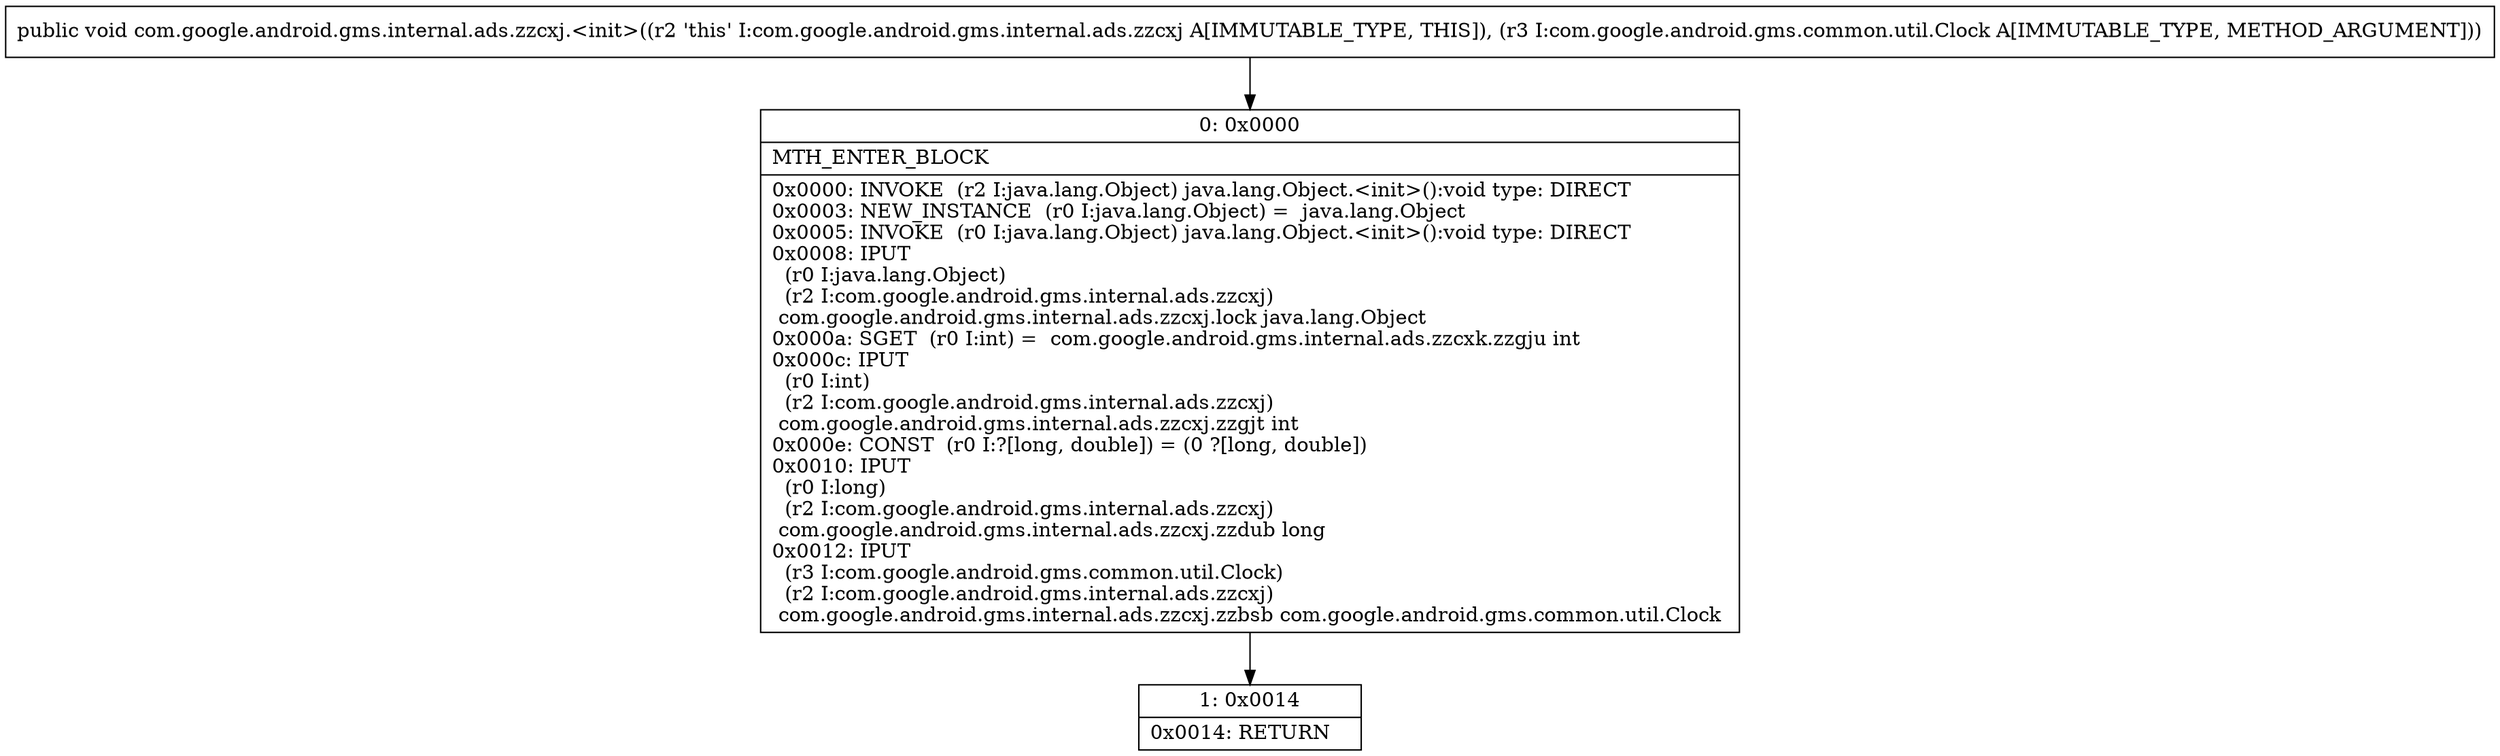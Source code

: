 digraph "CFG forcom.google.android.gms.internal.ads.zzcxj.\<init\>(Lcom\/google\/android\/gms\/common\/util\/Clock;)V" {
Node_0 [shape=record,label="{0\:\ 0x0000|MTH_ENTER_BLOCK\l|0x0000: INVOKE  (r2 I:java.lang.Object) java.lang.Object.\<init\>():void type: DIRECT \l0x0003: NEW_INSTANCE  (r0 I:java.lang.Object) =  java.lang.Object \l0x0005: INVOKE  (r0 I:java.lang.Object) java.lang.Object.\<init\>():void type: DIRECT \l0x0008: IPUT  \l  (r0 I:java.lang.Object)\l  (r2 I:com.google.android.gms.internal.ads.zzcxj)\l com.google.android.gms.internal.ads.zzcxj.lock java.lang.Object \l0x000a: SGET  (r0 I:int) =  com.google.android.gms.internal.ads.zzcxk.zzgju int \l0x000c: IPUT  \l  (r0 I:int)\l  (r2 I:com.google.android.gms.internal.ads.zzcxj)\l com.google.android.gms.internal.ads.zzcxj.zzgjt int \l0x000e: CONST  (r0 I:?[long, double]) = (0 ?[long, double]) \l0x0010: IPUT  \l  (r0 I:long)\l  (r2 I:com.google.android.gms.internal.ads.zzcxj)\l com.google.android.gms.internal.ads.zzcxj.zzdub long \l0x0012: IPUT  \l  (r3 I:com.google.android.gms.common.util.Clock)\l  (r2 I:com.google.android.gms.internal.ads.zzcxj)\l com.google.android.gms.internal.ads.zzcxj.zzbsb com.google.android.gms.common.util.Clock \l}"];
Node_1 [shape=record,label="{1\:\ 0x0014|0x0014: RETURN   \l}"];
MethodNode[shape=record,label="{public void com.google.android.gms.internal.ads.zzcxj.\<init\>((r2 'this' I:com.google.android.gms.internal.ads.zzcxj A[IMMUTABLE_TYPE, THIS]), (r3 I:com.google.android.gms.common.util.Clock A[IMMUTABLE_TYPE, METHOD_ARGUMENT])) }"];
MethodNode -> Node_0;
Node_0 -> Node_1;
}

